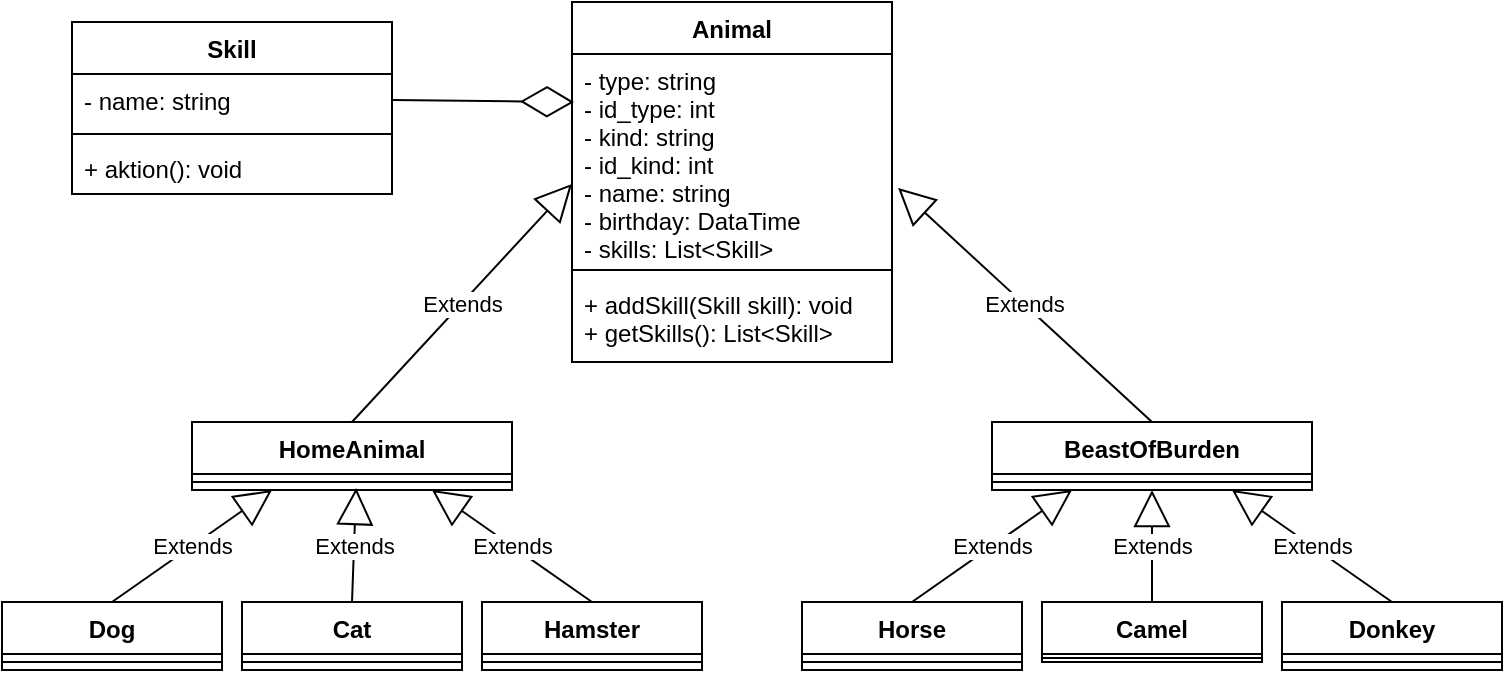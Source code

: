 <mxfile version="20.6.2" type="device"><diagram name="Page-1" id="c4acf3e9-155e-7222-9cf6-157b1a14988f"><mxGraphModel dx="1406" dy="826" grid="1" gridSize="10" guides="1" tooltips="1" connect="1" arrows="1" fold="1" page="1" pageScale="1" pageWidth="850" pageHeight="1100" background="none" math="0" shadow="0"><root><mxCell id="0"/><mxCell id="1" parent="0"/><mxCell id="EMdFjqDW2cZ4RSR7BdXz-1" value="Animal" style="swimlane;fontStyle=1;align=center;verticalAlign=top;childLayout=stackLayout;horizontal=1;startSize=26;horizontalStack=0;resizeParent=1;resizeParentMax=0;resizeLast=0;collapsible=1;marginBottom=0;" vertex="1" parent="1"><mxGeometry x="310" y="30" width="160" height="180" as="geometry"/></mxCell><mxCell id="EMdFjqDW2cZ4RSR7BdXz-2" value="- type: string&#10;- id_type: int&#10;- kind: string&#10;- id_kind: int&#10;- name: string&#10;- birthday: DataTime&#10;- skills: List&lt;Skill&gt;" style="text;strokeColor=none;fillColor=none;align=left;verticalAlign=top;spacingLeft=4;spacingRight=4;overflow=hidden;rotatable=0;points=[[0,0.5],[1,0.5]];portConstraint=eastwest;" vertex="1" parent="EMdFjqDW2cZ4RSR7BdXz-1"><mxGeometry y="26" width="160" height="104" as="geometry"/></mxCell><mxCell id="EMdFjqDW2cZ4RSR7BdXz-3" value="" style="line;strokeWidth=1;fillColor=none;align=left;verticalAlign=middle;spacingTop=-1;spacingLeft=3;spacingRight=3;rotatable=0;labelPosition=right;points=[];portConstraint=eastwest;strokeColor=inherit;" vertex="1" parent="EMdFjqDW2cZ4RSR7BdXz-1"><mxGeometry y="130" width="160" height="8" as="geometry"/></mxCell><mxCell id="EMdFjqDW2cZ4RSR7BdXz-4" value="+ addSkill(Skill skill): void&#10;+ getSkills(): List&lt;Skill&gt;" style="text;strokeColor=none;fillColor=none;align=left;verticalAlign=top;spacingLeft=4;spacingRight=4;overflow=hidden;rotatable=0;points=[[0,0.5],[1,0.5]];portConstraint=eastwest;" vertex="1" parent="EMdFjqDW2cZ4RSR7BdXz-1"><mxGeometry y="138" width="160" height="42" as="geometry"/></mxCell><mxCell id="EMdFjqDW2cZ4RSR7BdXz-5" value="HomeAnimal" style="swimlane;fontStyle=1;align=center;verticalAlign=top;childLayout=stackLayout;horizontal=1;startSize=26;horizontalStack=0;resizeParent=1;resizeParentMax=0;resizeLast=0;collapsible=1;marginBottom=0;" vertex="1" parent="1"><mxGeometry x="120" y="240" width="160" height="34" as="geometry"/></mxCell><mxCell id="EMdFjqDW2cZ4RSR7BdXz-7" value="" style="line;strokeWidth=1;fillColor=none;align=left;verticalAlign=middle;spacingTop=-1;spacingLeft=3;spacingRight=3;rotatable=0;labelPosition=right;points=[];portConstraint=eastwest;strokeColor=inherit;" vertex="1" parent="EMdFjqDW2cZ4RSR7BdXz-5"><mxGeometry y="26" width="160" height="8" as="geometry"/></mxCell><mxCell id="EMdFjqDW2cZ4RSR7BdXz-9" value="BeastOfBurden" style="swimlane;fontStyle=1;align=center;verticalAlign=top;childLayout=stackLayout;horizontal=1;startSize=26;horizontalStack=0;resizeParent=1;resizeParentMax=0;resizeLast=0;collapsible=1;marginBottom=0;" vertex="1" parent="1"><mxGeometry x="520" y="240" width="160" height="34" as="geometry"/></mxCell><mxCell id="EMdFjqDW2cZ4RSR7BdXz-11" value="" style="line;strokeWidth=1;fillColor=none;align=left;verticalAlign=middle;spacingTop=-1;spacingLeft=3;spacingRight=3;rotatable=0;labelPosition=right;points=[];portConstraint=eastwest;strokeColor=inherit;" vertex="1" parent="EMdFjqDW2cZ4RSR7BdXz-9"><mxGeometry y="26" width="160" height="8" as="geometry"/></mxCell><mxCell id="EMdFjqDW2cZ4RSR7BdXz-13" value="Skill" style="swimlane;fontStyle=1;align=center;verticalAlign=top;childLayout=stackLayout;horizontal=1;startSize=26;horizontalStack=0;resizeParent=1;resizeParentMax=0;resizeLast=0;collapsible=1;marginBottom=0;" vertex="1" parent="1"><mxGeometry x="60" y="40" width="160" height="86" as="geometry"/></mxCell><mxCell id="EMdFjqDW2cZ4RSR7BdXz-14" value="- name: string" style="text;strokeColor=none;fillColor=none;align=left;verticalAlign=top;spacingLeft=4;spacingRight=4;overflow=hidden;rotatable=0;points=[[0,0.5],[1,0.5]];portConstraint=eastwest;" vertex="1" parent="EMdFjqDW2cZ4RSR7BdXz-13"><mxGeometry y="26" width="160" height="26" as="geometry"/></mxCell><mxCell id="EMdFjqDW2cZ4RSR7BdXz-15" value="" style="line;strokeWidth=1;fillColor=none;align=left;verticalAlign=middle;spacingTop=-1;spacingLeft=3;spacingRight=3;rotatable=0;labelPosition=right;points=[];portConstraint=eastwest;strokeColor=inherit;" vertex="1" parent="EMdFjqDW2cZ4RSR7BdXz-13"><mxGeometry y="52" width="160" height="8" as="geometry"/></mxCell><mxCell id="EMdFjqDW2cZ4RSR7BdXz-16" value="+ aktion(): void" style="text;strokeColor=none;fillColor=none;align=left;verticalAlign=top;spacingLeft=4;spacingRight=4;overflow=hidden;rotatable=0;points=[[0,0.5],[1,0.5]];portConstraint=eastwest;" vertex="1" parent="EMdFjqDW2cZ4RSR7BdXz-13"><mxGeometry y="60" width="160" height="26" as="geometry"/></mxCell><mxCell id="EMdFjqDW2cZ4RSR7BdXz-17" value="Dog" style="swimlane;fontStyle=1;align=center;verticalAlign=top;childLayout=stackLayout;horizontal=1;startSize=26;horizontalStack=0;resizeParent=1;resizeParentMax=0;resizeLast=0;collapsible=1;marginBottom=0;" vertex="1" parent="1"><mxGeometry x="25" y="330" width="110" height="34" as="geometry"/></mxCell><mxCell id="EMdFjqDW2cZ4RSR7BdXz-19" value="" style="line;strokeWidth=1;fillColor=none;align=left;verticalAlign=middle;spacingTop=-1;spacingLeft=3;spacingRight=3;rotatable=0;labelPosition=right;points=[];portConstraint=eastwest;strokeColor=inherit;" vertex="1" parent="EMdFjqDW2cZ4RSR7BdXz-17"><mxGeometry y="26" width="110" height="8" as="geometry"/></mxCell><mxCell id="EMdFjqDW2cZ4RSR7BdXz-21" value="Cat" style="swimlane;fontStyle=1;align=center;verticalAlign=top;childLayout=stackLayout;horizontal=1;startSize=26;horizontalStack=0;resizeParent=1;resizeParentMax=0;resizeLast=0;collapsible=1;marginBottom=0;" vertex="1" parent="1"><mxGeometry x="145" y="330" width="110" height="34" as="geometry"/></mxCell><mxCell id="EMdFjqDW2cZ4RSR7BdXz-23" value="" style="line;strokeWidth=1;fillColor=none;align=left;verticalAlign=middle;spacingTop=-1;spacingLeft=3;spacingRight=3;rotatable=0;labelPosition=right;points=[];portConstraint=eastwest;strokeColor=inherit;" vertex="1" parent="EMdFjqDW2cZ4RSR7BdXz-21"><mxGeometry y="26" width="110" height="8" as="geometry"/></mxCell><mxCell id="EMdFjqDW2cZ4RSR7BdXz-25" value="Hamster" style="swimlane;fontStyle=1;align=center;verticalAlign=top;childLayout=stackLayout;horizontal=1;startSize=26;horizontalStack=0;resizeParent=1;resizeParentMax=0;resizeLast=0;collapsible=1;marginBottom=0;" vertex="1" parent="1"><mxGeometry x="265" y="330" width="110" height="34" as="geometry"/></mxCell><mxCell id="EMdFjqDW2cZ4RSR7BdXz-27" value="" style="line;strokeWidth=1;fillColor=none;align=left;verticalAlign=middle;spacingTop=-1;spacingLeft=3;spacingRight=3;rotatable=0;labelPosition=right;points=[];portConstraint=eastwest;strokeColor=inherit;" vertex="1" parent="EMdFjqDW2cZ4RSR7BdXz-25"><mxGeometry y="26" width="110" height="8" as="geometry"/></mxCell><mxCell id="EMdFjqDW2cZ4RSR7BdXz-29" value="Horse" style="swimlane;fontStyle=1;align=center;verticalAlign=top;childLayout=stackLayout;horizontal=1;startSize=26;horizontalStack=0;resizeParent=1;resizeParentMax=0;resizeLast=0;collapsible=1;marginBottom=0;" vertex="1" parent="1"><mxGeometry x="425" y="330" width="110" height="34" as="geometry"/></mxCell><mxCell id="EMdFjqDW2cZ4RSR7BdXz-31" value="" style="line;strokeWidth=1;fillColor=none;align=left;verticalAlign=middle;spacingTop=-1;spacingLeft=3;spacingRight=3;rotatable=0;labelPosition=right;points=[];portConstraint=eastwest;strokeColor=inherit;" vertex="1" parent="EMdFjqDW2cZ4RSR7BdXz-29"><mxGeometry y="26" width="110" height="8" as="geometry"/></mxCell><mxCell id="EMdFjqDW2cZ4RSR7BdXz-33" value="Camel" style="swimlane;fontStyle=1;align=center;verticalAlign=top;childLayout=stackLayout;horizontal=1;startSize=26;horizontalStack=0;resizeParent=1;resizeParentMax=0;resizeLast=0;collapsible=1;marginBottom=0;" vertex="1" parent="1"><mxGeometry x="545" y="330" width="110" height="30" as="geometry"/></mxCell><mxCell id="EMdFjqDW2cZ4RSR7BdXz-35" value="" style="line;strokeWidth=1;fillColor=none;align=left;verticalAlign=middle;spacingTop=-1;spacingLeft=3;spacingRight=3;rotatable=0;labelPosition=right;points=[];portConstraint=eastwest;strokeColor=inherit;" vertex="1" parent="EMdFjqDW2cZ4RSR7BdXz-33"><mxGeometry y="26" width="110" height="4" as="geometry"/></mxCell><mxCell id="EMdFjqDW2cZ4RSR7BdXz-37" value="Donkey" style="swimlane;fontStyle=1;align=center;verticalAlign=top;childLayout=stackLayout;horizontal=1;startSize=26;horizontalStack=0;resizeParent=1;resizeParentMax=0;resizeLast=0;collapsible=1;marginBottom=0;" vertex="1" parent="1"><mxGeometry x="665" y="330" width="110" height="34" as="geometry"/></mxCell><mxCell id="EMdFjqDW2cZ4RSR7BdXz-39" value="" style="line;strokeWidth=1;fillColor=none;align=left;verticalAlign=middle;spacingTop=-1;spacingLeft=3;spacingRight=3;rotatable=0;labelPosition=right;points=[];portConstraint=eastwest;strokeColor=inherit;" vertex="1" parent="EMdFjqDW2cZ4RSR7BdXz-37"><mxGeometry y="26" width="110" height="8" as="geometry"/></mxCell><mxCell id="EMdFjqDW2cZ4RSR7BdXz-45" value="" style="endArrow=diamondThin;endFill=0;endSize=24;html=1;rounded=0;exitX=1;exitY=0.5;exitDx=0;exitDy=0;entryX=0.006;entryY=0.231;entryDx=0;entryDy=0;entryPerimeter=0;" edge="1" parent="1" source="EMdFjqDW2cZ4RSR7BdXz-14" target="EMdFjqDW2cZ4RSR7BdXz-2"><mxGeometry width="160" relative="1" as="geometry"><mxPoint x="340" y="410" as="sourcePoint"/><mxPoint x="310" y="70" as="targetPoint"/></mxGeometry></mxCell><mxCell id="EMdFjqDW2cZ4RSR7BdXz-46" value="Extends" style="endArrow=block;endSize=16;endFill=0;html=1;rounded=0;entryX=0;entryY=0.625;entryDx=0;entryDy=0;entryPerimeter=0;exitX=0.5;exitY=0;exitDx=0;exitDy=0;" edge="1" parent="1" source="EMdFjqDW2cZ4RSR7BdXz-5" target="EMdFjqDW2cZ4RSR7BdXz-2"><mxGeometry width="160" relative="1" as="geometry"><mxPoint x="340" y="410" as="sourcePoint"/><mxPoint x="500" y="410" as="targetPoint"/></mxGeometry></mxCell><mxCell id="EMdFjqDW2cZ4RSR7BdXz-47" value="Extends" style="endArrow=block;endSize=16;endFill=0;html=1;rounded=0;entryX=1.019;entryY=0.644;entryDx=0;entryDy=0;entryPerimeter=0;exitX=0.5;exitY=0;exitDx=0;exitDy=0;" edge="1" parent="1" source="EMdFjqDW2cZ4RSR7BdXz-9" target="EMdFjqDW2cZ4RSR7BdXz-2"><mxGeometry width="160" relative="1" as="geometry"><mxPoint x="340" y="410" as="sourcePoint"/><mxPoint x="500" y="410" as="targetPoint"/></mxGeometry></mxCell><mxCell id="EMdFjqDW2cZ4RSR7BdXz-48" value="Extends" style="endArrow=block;endSize=16;endFill=0;html=1;rounded=0;exitX=0.5;exitY=0;exitDx=0;exitDy=0;entryX=0.25;entryY=1;entryDx=0;entryDy=0;" edge="1" parent="1" source="EMdFjqDW2cZ4RSR7BdXz-17" target="EMdFjqDW2cZ4RSR7BdXz-5"><mxGeometry width="160" relative="1" as="geometry"><mxPoint x="340" y="410" as="sourcePoint"/><mxPoint x="500" y="410" as="targetPoint"/></mxGeometry></mxCell><mxCell id="EMdFjqDW2cZ4RSR7BdXz-49" value="Extends" style="endArrow=block;endSize=16;endFill=0;html=1;rounded=0;entryX=0.513;entryY=0.875;entryDx=0;entryDy=0;entryPerimeter=0;exitX=0.5;exitY=0;exitDx=0;exitDy=0;" edge="1" parent="1" source="EMdFjqDW2cZ4RSR7BdXz-21" target="EMdFjqDW2cZ4RSR7BdXz-7"><mxGeometry width="160" relative="1" as="geometry"><mxPoint x="340" y="410" as="sourcePoint"/><mxPoint x="500" y="410" as="targetPoint"/></mxGeometry></mxCell><mxCell id="EMdFjqDW2cZ4RSR7BdXz-50" value="Extends" style="endArrow=block;endSize=16;endFill=0;html=1;rounded=0;entryX=0.75;entryY=1;entryDx=0;entryDy=0;exitX=0.5;exitY=0;exitDx=0;exitDy=0;" edge="1" parent="1" source="EMdFjqDW2cZ4RSR7BdXz-25" target="EMdFjqDW2cZ4RSR7BdXz-5"><mxGeometry width="160" relative="1" as="geometry"><mxPoint x="340" y="410" as="sourcePoint"/><mxPoint x="500" y="410" as="targetPoint"/></mxGeometry></mxCell><mxCell id="EMdFjqDW2cZ4RSR7BdXz-51" value="Extends" style="endArrow=block;endSize=16;endFill=0;html=1;rounded=0;entryX=0.25;entryY=1;entryDx=0;entryDy=0;exitX=0.5;exitY=0;exitDx=0;exitDy=0;" edge="1" parent="1" source="EMdFjqDW2cZ4RSR7BdXz-29" target="EMdFjqDW2cZ4RSR7BdXz-9"><mxGeometry width="160" relative="1" as="geometry"><mxPoint x="340" y="410" as="sourcePoint"/><mxPoint x="500" y="410" as="targetPoint"/></mxGeometry></mxCell><mxCell id="EMdFjqDW2cZ4RSR7BdXz-52" value="Extends" style="endArrow=block;endSize=16;endFill=0;html=1;rounded=0;entryX=0.5;entryY=1;entryDx=0;entryDy=0;exitX=0.5;exitY=0;exitDx=0;exitDy=0;" edge="1" parent="1" source="EMdFjqDW2cZ4RSR7BdXz-33" target="EMdFjqDW2cZ4RSR7BdXz-9"><mxGeometry width="160" relative="1" as="geometry"><mxPoint x="340" y="410" as="sourcePoint"/><mxPoint x="500" y="410" as="targetPoint"/></mxGeometry></mxCell><mxCell id="EMdFjqDW2cZ4RSR7BdXz-53" value="Extends" style="endArrow=block;endSize=16;endFill=0;html=1;rounded=0;entryX=0.75;entryY=1;entryDx=0;entryDy=0;exitX=0.5;exitY=0;exitDx=0;exitDy=0;" edge="1" parent="1" source="EMdFjqDW2cZ4RSR7BdXz-37" target="EMdFjqDW2cZ4RSR7BdXz-9"><mxGeometry width="160" relative="1" as="geometry"><mxPoint x="340" y="410" as="sourcePoint"/><mxPoint x="500" y="410" as="targetPoint"/></mxGeometry></mxCell></root></mxGraphModel></diagram></mxfile>